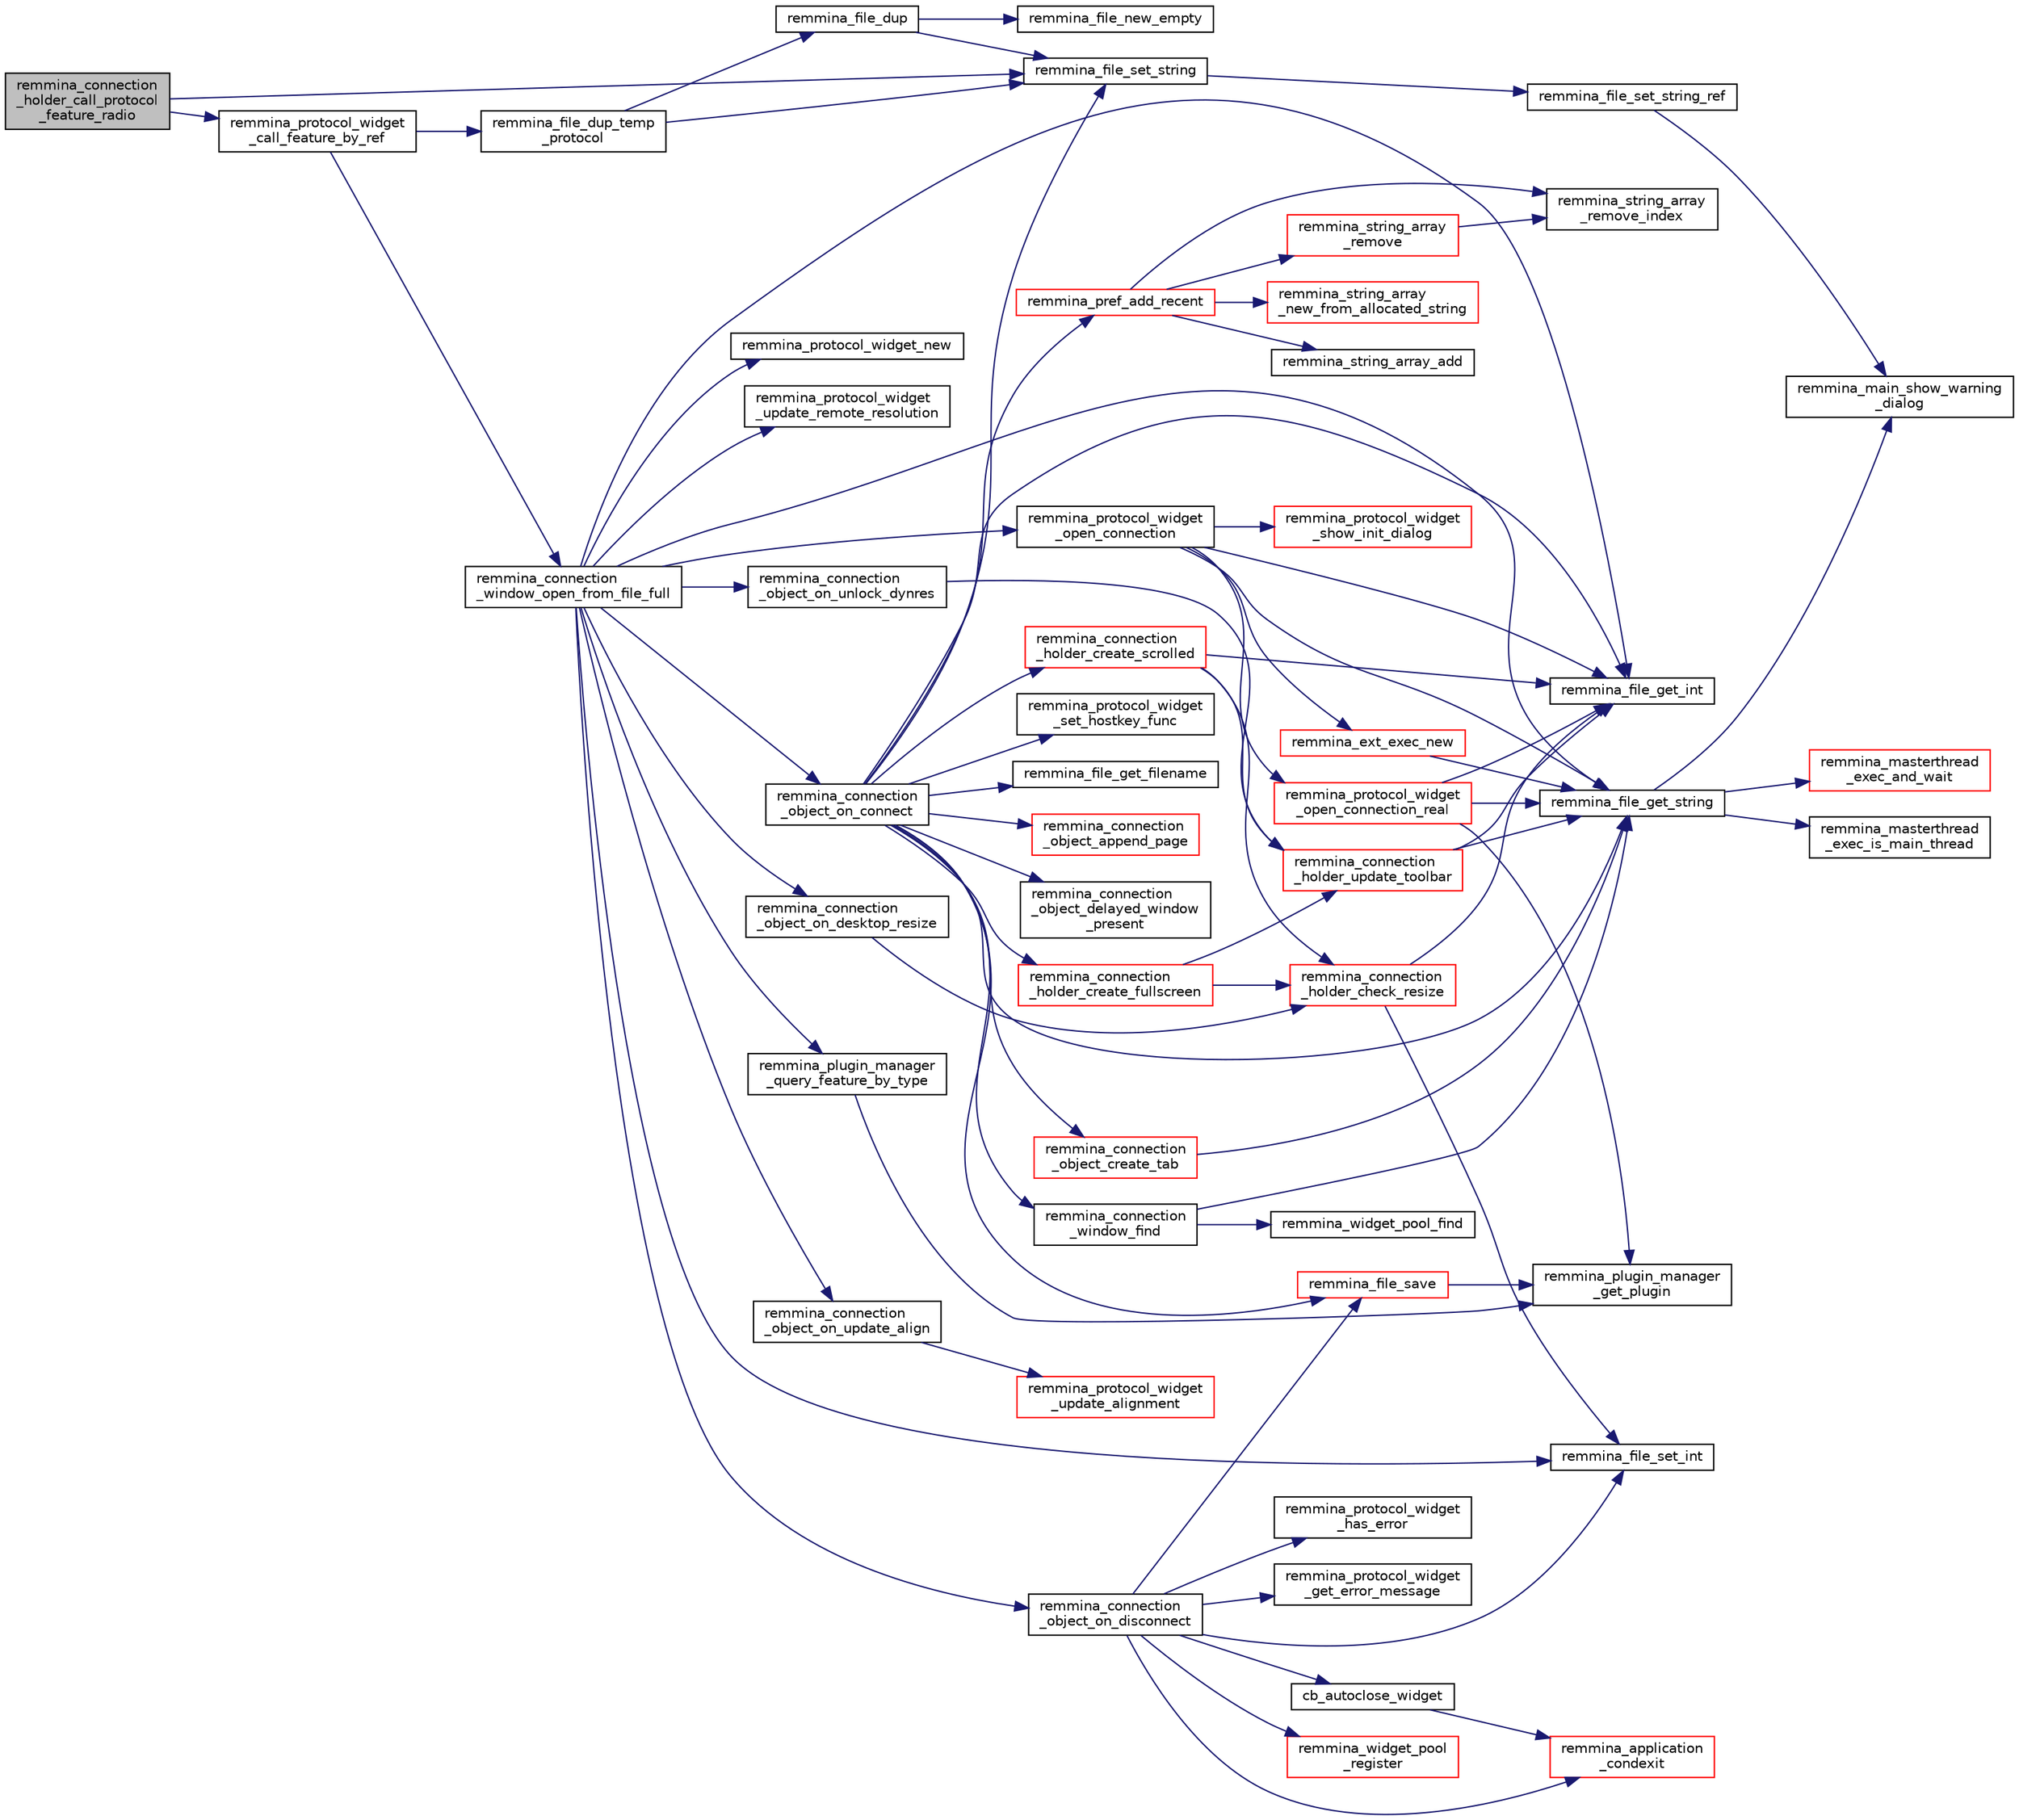 digraph "remmina_connection_holder_call_protocol_feature_radio"
{
  edge [fontname="Helvetica",fontsize="10",labelfontname="Helvetica",labelfontsize="10"];
  node [fontname="Helvetica",fontsize="10",shape=record];
  rankdir="LR";
  Node902 [label="remmina_connection\l_holder_call_protocol\l_feature_radio",height=0.2,width=0.4,color="black", fillcolor="grey75", style="filled", fontcolor="black"];
  Node902 -> Node903 [color="midnightblue",fontsize="10",style="solid",fontname="Helvetica"];
  Node903 [label="remmina_file_set_string",height=0.2,width=0.4,color="black", fillcolor="white", style="filled",URL="$remmina__file_8c.html#a85ca1ca2d0bf9ef29e490c6f4527a954"];
  Node903 -> Node904 [color="midnightblue",fontsize="10",style="solid",fontname="Helvetica"];
  Node904 [label="remmina_file_set_string_ref",height=0.2,width=0.4,color="black", fillcolor="white", style="filled",URL="$remmina__file_8c.html#a74951c1067a1a5e1341f5e1c1206dec6"];
  Node904 -> Node905 [color="midnightblue",fontsize="10",style="solid",fontname="Helvetica"];
  Node905 [label="remmina_main_show_warning\l_dialog",height=0.2,width=0.4,color="black", fillcolor="white", style="filled",URL="$remmina__main_8c.html#ad99b9c0bf2fa8c166a8b4a09e06ffdf7"];
  Node902 -> Node906 [color="midnightblue",fontsize="10",style="solid",fontname="Helvetica"];
  Node906 [label="remmina_protocol_widget\l_call_feature_by_ref",height=0.2,width=0.4,color="black", fillcolor="white", style="filled",URL="$remmina__protocol__widget_8c.html#a605b69a9aa4393024369cc5070488692"];
  Node906 -> Node907 [color="midnightblue",fontsize="10",style="solid",fontname="Helvetica"];
  Node907 [label="remmina_connection\l_window_open_from_file_full",height=0.2,width=0.4,color="black", fillcolor="white", style="filled",URL="$remmina__connection__window_8c.html#adbf2b670ca3bae96a99cb0b36021a961"];
  Node907 -> Node908 [color="midnightblue",fontsize="10",style="solid",fontname="Helvetica"];
  Node908 [label="remmina_protocol_widget_new",height=0.2,width=0.4,color="black", fillcolor="white", style="filled",URL="$remmina__protocol__widget_8c.html#a5c2137462d3168e90c812f1ce75a6e62"];
  Node907 -> Node909 [color="midnightblue",fontsize="10",style="solid",fontname="Helvetica"];
  Node909 [label="remmina_protocol_widget\l_update_remote_resolution",height=0.2,width=0.4,color="black", fillcolor="white", style="filled",URL="$remmina__protocol__widget_8c.html#a75c70486dec7682aeccaab235e65f6a1"];
  Node907 -> Node910 [color="midnightblue",fontsize="10",style="solid",fontname="Helvetica"];
  Node910 [label="remmina_file_get_int",height=0.2,width=0.4,color="black", fillcolor="white", style="filled",URL="$remmina__file_8c.html#a4884356c195dcfb4ceacf641a1e74e66"];
  Node907 -> Node911 [color="midnightblue",fontsize="10",style="solid",fontname="Helvetica"];
  Node911 [label="remmina_connection\l_object_on_connect",height=0.2,width=0.4,color="black", fillcolor="white", style="filled",URL="$remmina__connection__window_8c.html#a0ad685a873ecef95ec13caba17e0c22e"];
  Node911 -> Node912 [color="midnightblue",fontsize="10",style="solid",fontname="Helvetica"];
  Node912 [label="remmina_connection\l_window_find",height=0.2,width=0.4,color="black", fillcolor="white", style="filled",URL="$remmina__connection__window_8c.html#ae73329eababe2888df3ace5c2b94b410"];
  Node912 -> Node913 [color="midnightblue",fontsize="10",style="solid",fontname="Helvetica"];
  Node913 [label="remmina_file_get_string",height=0.2,width=0.4,color="black", fillcolor="white", style="filled",URL="$remmina__file_8c.html#a8eb1b213d9d08c6ad13683ce05f4355e"];
  Node913 -> Node914 [color="midnightblue",fontsize="10",style="solid",fontname="Helvetica"];
  Node914 [label="remmina_masterthread\l_exec_is_main_thread",height=0.2,width=0.4,color="black", fillcolor="white", style="filled",URL="$remmina__masterthread__exec_8c.html#a3a52e863a3a3da6da6bb5d36c13b7ff4"];
  Node913 -> Node915 [color="midnightblue",fontsize="10",style="solid",fontname="Helvetica"];
  Node915 [label="remmina_masterthread\l_exec_and_wait",height=0.2,width=0.4,color="red", fillcolor="white", style="filled",URL="$remmina__masterthread__exec_8c.html#a14628c2470cac50e87916a70ea05c97d"];
  Node913 -> Node905 [color="midnightblue",fontsize="10",style="solid",fontname="Helvetica"];
  Node912 -> Node979 [color="midnightblue",fontsize="10",style="solid",fontname="Helvetica"];
  Node979 [label="remmina_widget_pool_find",height=0.2,width=0.4,color="black", fillcolor="white", style="filled",URL="$remmina__widget__pool_8c.html#ab776b24a3b829a1d5dd7974cb8582c05"];
  Node911 -> Node980 [color="midnightblue",fontsize="10",style="solid",fontname="Helvetica"];
  Node980 [label="remmina_protocol_widget\l_set_hostkey_func",height=0.2,width=0.4,color="black", fillcolor="white", style="filled",URL="$remmina__protocol__widget_8c.html#a9e77e4da16282ef5413f57b124038bff"];
  Node911 -> Node952 [color="midnightblue",fontsize="10",style="solid",fontname="Helvetica"];
  Node952 [label="remmina_file_get_filename",height=0.2,width=0.4,color="black", fillcolor="white", style="filled",URL="$remmina__file_8c.html#ad1e4f3a0f64cd98e301044b6c38a1f1d"];
  Node911 -> Node981 [color="midnightblue",fontsize="10",style="solid",fontname="Helvetica"];
  Node981 [label="remmina_pref_add_recent",height=0.2,width=0.4,color="red", fillcolor="white", style="filled",URL="$remmina__pref_8c.html#ab9e75c6bf39aa93a87d421fc3d742d60"];
  Node981 -> Node982 [color="midnightblue",fontsize="10",style="solid",fontname="Helvetica"];
  Node982 [label="remmina_string_array\l_new_from_allocated_string",height=0.2,width=0.4,color="red", fillcolor="white", style="filled",URL="$remmina__string__array_8c.html#a462a635b3a55cc0e3af087ff996fba9a"];
  Node981 -> Node984 [color="midnightblue",fontsize="10",style="solid",fontname="Helvetica"];
  Node984 [label="remmina_string_array\l_remove",height=0.2,width=0.4,color="red", fillcolor="white", style="filled",URL="$remmina__string__array_8c.html#a2a8a9753ebf61c9418a77ba3dd654ff3"];
  Node984 -> Node985 [color="midnightblue",fontsize="10",style="solid",fontname="Helvetica"];
  Node985 [label="remmina_string_array\l_remove_index",height=0.2,width=0.4,color="black", fillcolor="white", style="filled",URL="$remmina__string__array_8c.html#a40811c036e46f6544ab6c4cff445454b"];
  Node981 -> Node985 [color="midnightblue",fontsize="10",style="solid",fontname="Helvetica"];
  Node981 -> Node935 [color="midnightblue",fontsize="10",style="solid",fontname="Helvetica"];
  Node935 [label="remmina_string_array_add",height=0.2,width=0.4,color="black", fillcolor="white", style="filled",URL="$remmina__string__array_8c.html#a2aaacca7db4b86f836486cfb559398f0"];
  Node911 -> Node913 [color="midnightblue",fontsize="10",style="solid",fontname="Helvetica"];
  Node911 -> Node903 [color="midnightblue",fontsize="10",style="solid",fontname="Helvetica"];
  Node911 -> Node919 [color="midnightblue",fontsize="10",style="solid",fontname="Helvetica"];
  Node919 [label="remmina_file_save",height=0.2,width=0.4,color="red", fillcolor="white", style="filled",URL="$remmina__file_8c.html#a8c893a5deec9bc446bd89cc9973416c7"];
  Node919 -> Node921 [color="midnightblue",fontsize="10",style="solid",fontname="Helvetica"];
  Node921 [label="remmina_plugin_manager\l_get_plugin",height=0.2,width=0.4,color="black", fillcolor="white", style="filled",URL="$remmina__plugin__manager_8c.html#a3872c8656a8a3d5147bcc603471c1932"];
  Node911 -> Node910 [color="midnightblue",fontsize="10",style="solid",fontname="Helvetica"];
  Node911 -> Node987 [color="midnightblue",fontsize="10",style="solid",fontname="Helvetica"];
  Node987 [label="remmina_connection\l_holder_create_fullscreen",height=0.2,width=0.4,color="red", fillcolor="white", style="filled",URL="$remmina__connection__window_8c.html#ae67ca4d276339723c1ff87fc224eaccf"];
  Node987 -> Node1110 [color="midnightblue",fontsize="10",style="solid",fontname="Helvetica"];
  Node1110 [label="remmina_connection\l_holder_update_toolbar",height=0.2,width=0.4,color="red", fillcolor="white", style="filled",URL="$remmina__connection__window_8c.html#a1b31d50e3792f41f4f78c1dbc1c5b27c"];
  Node1110 -> Node910 [color="midnightblue",fontsize="10",style="solid",fontname="Helvetica"];
  Node1110 -> Node913 [color="midnightblue",fontsize="10",style="solid",fontname="Helvetica"];
  Node987 -> Node1024 [color="midnightblue",fontsize="10",style="solid",fontname="Helvetica"];
  Node1024 [label="remmina_connection\l_holder_check_resize",height=0.2,width=0.4,color="red", fillcolor="white", style="filled",URL="$remmina__connection__window_8c.html#adf48e258e535235d29c9638333488920"];
  Node1024 -> Node910 [color="midnightblue",fontsize="10",style="solid",fontname="Helvetica"];
  Node1024 -> Node1023 [color="midnightblue",fontsize="10",style="solid",fontname="Helvetica"];
  Node1023 [label="remmina_file_set_int",height=0.2,width=0.4,color="black", fillcolor="white", style="filled",URL="$remmina__file_8c.html#af153b0d289ac93f6ecdaa15d5f3b9b8c"];
  Node911 -> Node1038 [color="midnightblue",fontsize="10",style="solid",fontname="Helvetica"];
  Node1038 [label="remmina_connection\l_holder_create_scrolled",height=0.2,width=0.4,color="red", fillcolor="white", style="filled",URL="$remmina__connection__window_8c.html#a57b3656c37df65d276ddd50a16906dc7"];
  Node1038 -> Node910 [color="midnightblue",fontsize="10",style="solid",fontname="Helvetica"];
  Node1038 -> Node1110 [color="midnightblue",fontsize="10",style="solid",fontname="Helvetica"];
  Node1038 -> Node1024 [color="midnightblue",fontsize="10",style="solid",fontname="Helvetica"];
  Node911 -> Node1099 [color="midnightblue",fontsize="10",style="solid",fontname="Helvetica"];
  Node1099 [label="remmina_connection\l_object_create_tab",height=0.2,width=0.4,color="red", fillcolor="white", style="filled",URL="$remmina__connection__window_8c.html#a888c4dd031e9366a3284cb34351865aa"];
  Node1099 -> Node913 [color="midnightblue",fontsize="10",style="solid",fontname="Helvetica"];
  Node911 -> Node1101 [color="midnightblue",fontsize="10",style="solid",fontname="Helvetica"];
  Node1101 [label="remmina_connection\l_object_append_page",height=0.2,width=0.4,color="red", fillcolor="white", style="filled",URL="$remmina__connection__window_8c.html#ac06b41c974d5cfc6277f50b617a550bb"];
  Node911 -> Node1127 [color="midnightblue",fontsize="10",style="solid",fontname="Helvetica"];
  Node1127 [label="remmina_connection\l_object_delayed_window\l_present",height=0.2,width=0.4,color="black", fillcolor="white", style="filled",URL="$remmina__connection__window_8c.html#afd1bfcfb4c203544904a85aba87d4c88"];
  Node907 -> Node1128 [color="midnightblue",fontsize="10",style="solid",fontname="Helvetica"];
  Node1128 [label="remmina_connection\l_object_on_disconnect",height=0.2,width=0.4,color="black", fillcolor="white", style="filled",URL="$remmina__connection__window_8c.html#ad6ea67e2303625444fb4936a114e82df"];
  Node1128 -> Node1023 [color="midnightblue",fontsize="10",style="solid",fontname="Helvetica"];
  Node1128 -> Node919 [color="midnightblue",fontsize="10",style="solid",fontname="Helvetica"];
  Node1128 -> Node1129 [color="midnightblue",fontsize="10",style="solid",fontname="Helvetica"];
  Node1129 [label="remmina_protocol_widget\l_has_error",height=0.2,width=0.4,color="black", fillcolor="white", style="filled",URL="$remmina__protocol__widget_8c.html#aab2f304822ccfd4979854ef1afd81771"];
  Node1128 -> Node1130 [color="midnightblue",fontsize="10",style="solid",fontname="Helvetica"];
  Node1130 [label="remmina_protocol_widget\l_get_error_message",height=0.2,width=0.4,color="black", fillcolor="white", style="filled",URL="$remmina__protocol__widget_8c.html#a0aa0f7d6c411f9061892848ffb558877"];
  Node1128 -> Node1131 [color="midnightblue",fontsize="10",style="solid",fontname="Helvetica"];
  Node1131 [label="cb_autoclose_widget",height=0.2,width=0.4,color="black", fillcolor="white", style="filled",URL="$remmina__connection__window_8c.html#a6d866a05da5d47a9342d4c87dbf70863"];
  Node1131 -> Node1132 [color="midnightblue",fontsize="10",style="solid",fontname="Helvetica"];
  Node1132 [label="remmina_application\l_condexit",height=0.2,width=0.4,color="red", fillcolor="white", style="filled",URL="$remmina__exec_8c.html#aaa67e07e2426828d7e7b9b30d2038d31"];
  Node1128 -> Node1153 [color="midnightblue",fontsize="10",style="solid",fontname="Helvetica"];
  Node1153 [label="remmina_widget_pool\l_register",height=0.2,width=0.4,color="red", fillcolor="white", style="filled",URL="$remmina__widget__pool_8c.html#ae3c9c9853eb5bedbfeadbfac1d495b95"];
  Node1128 -> Node1132 [color="midnightblue",fontsize="10",style="solid",fontname="Helvetica"];
  Node907 -> Node1155 [color="midnightblue",fontsize="10",style="solid",fontname="Helvetica"];
  Node1155 [label="remmina_connection\l_object_on_desktop_resize",height=0.2,width=0.4,color="black", fillcolor="white", style="filled",URL="$remmina__connection__window_8c.html#a3bb0386b166904eb00902d08d6c959a5"];
  Node1155 -> Node1024 [color="midnightblue",fontsize="10",style="solid",fontname="Helvetica"];
  Node907 -> Node1156 [color="midnightblue",fontsize="10",style="solid",fontname="Helvetica"];
  Node1156 [label="remmina_connection\l_object_on_update_align",height=0.2,width=0.4,color="black", fillcolor="white", style="filled",URL="$remmina__connection__window_8c.html#a0872efe4b1084b17bab7ac962920c3e9"];
  Node1156 -> Node1061 [color="midnightblue",fontsize="10",style="solid",fontname="Helvetica"];
  Node1061 [label="remmina_protocol_widget\l_update_alignment",height=0.2,width=0.4,color="red", fillcolor="white", style="filled",URL="$remmina__connection__window_8c.html#ab7dc553cbd2005feb77163cf79f48f6d"];
  Node907 -> Node1157 [color="midnightblue",fontsize="10",style="solid",fontname="Helvetica"];
  Node1157 [label="remmina_connection\l_object_on_unlock_dynres",height=0.2,width=0.4,color="black", fillcolor="white", style="filled",URL="$remmina__connection__window_8c.html#a0cffd168e21bdd3d9469ca2e86e19c31"];
  Node1157 -> Node1110 [color="midnightblue",fontsize="10",style="solid",fontname="Helvetica"];
  Node907 -> Node1158 [color="midnightblue",fontsize="10",style="solid",fontname="Helvetica"];
  Node1158 [label="remmina_plugin_manager\l_query_feature_by_type",height=0.2,width=0.4,color="black", fillcolor="white", style="filled",URL="$remmina__plugin__manager_8c.html#a1668951fd7067f2c405e001836855080"];
  Node1158 -> Node921 [color="midnightblue",fontsize="10",style="solid",fontname="Helvetica"];
  Node907 -> Node913 [color="midnightblue",fontsize="10",style="solid",fontname="Helvetica"];
  Node907 -> Node1023 [color="midnightblue",fontsize="10",style="solid",fontname="Helvetica"];
  Node907 -> Node1159 [color="midnightblue",fontsize="10",style="solid",fontname="Helvetica"];
  Node1159 [label="remmina_protocol_widget\l_open_connection",height=0.2,width=0.4,color="black", fillcolor="white", style="filled",URL="$remmina__protocol__widget_8c.html#aeffcbd7db351d4cacd7c8ba801ea2c37"];
  Node1159 -> Node910 [color="midnightblue",fontsize="10",style="solid",fontname="Helvetica"];
  Node1159 -> Node997 [color="midnightblue",fontsize="10",style="solid",fontname="Helvetica"];
  Node997 [label="remmina_ext_exec_new",height=0.2,width=0.4,color="red", fillcolor="white", style="filled",URL="$remmina__ext__exec_8c.html#a7c81795162a70d06294fdf935ea210d7"];
  Node997 -> Node913 [color="midnightblue",fontsize="10",style="solid",fontname="Helvetica"];
  Node1159 -> Node1160 [color="midnightblue",fontsize="10",style="solid",fontname="Helvetica"];
  Node1160 [label="remmina_protocol_widget\l_show_init_dialog",height=0.2,width=0.4,color="red", fillcolor="white", style="filled",URL="$remmina__protocol__widget_8c.html#a4bc73ebac622cdf46860f4ad351244d7"];
  Node1159 -> Node913 [color="midnightblue",fontsize="10",style="solid",fontname="Helvetica"];
  Node1159 -> Node1163 [color="midnightblue",fontsize="10",style="solid",fontname="Helvetica"];
  Node1163 [label="remmina_protocol_widget\l_open_connection_real",height=0.2,width=0.4,color="red", fillcolor="white", style="filled",URL="$remmina__protocol__widget_8c.html#a76ad91e7f8648699f71c466e203aa6dd"];
  Node1163 -> Node921 [color="midnightblue",fontsize="10",style="solid",fontname="Helvetica"];
  Node1163 -> Node913 [color="midnightblue",fontsize="10",style="solid",fontname="Helvetica"];
  Node1163 -> Node910 [color="midnightblue",fontsize="10",style="solid",fontname="Helvetica"];
  Node906 -> Node1165 [color="midnightblue",fontsize="10",style="solid",fontname="Helvetica"];
  Node1165 [label="remmina_file_dup_temp\l_protocol",height=0.2,width=0.4,color="black", fillcolor="white", style="filled",URL="$remmina__file_8c.html#a52a0986eaf54c9e606ce9cdf8bb57e60"];
  Node1165 -> Node1166 [color="midnightblue",fontsize="10",style="solid",fontname="Helvetica"];
  Node1166 [label="remmina_file_dup",height=0.2,width=0.4,color="black", fillcolor="white", style="filled",URL="$remmina__file_8c.html#a3fb992fced83e0f1c4e4e3c8d2206be5"];
  Node1166 -> Node940 [color="midnightblue",fontsize="10",style="solid",fontname="Helvetica"];
  Node940 [label="remmina_file_new_empty",height=0.2,width=0.4,color="black", fillcolor="white", style="filled",URL="$remmina__file_8c.html#adab087b7139756f029020a87a5438cfa"];
  Node1166 -> Node903 [color="midnightblue",fontsize="10",style="solid",fontname="Helvetica"];
  Node1165 -> Node903 [color="midnightblue",fontsize="10",style="solid",fontname="Helvetica"];
}
